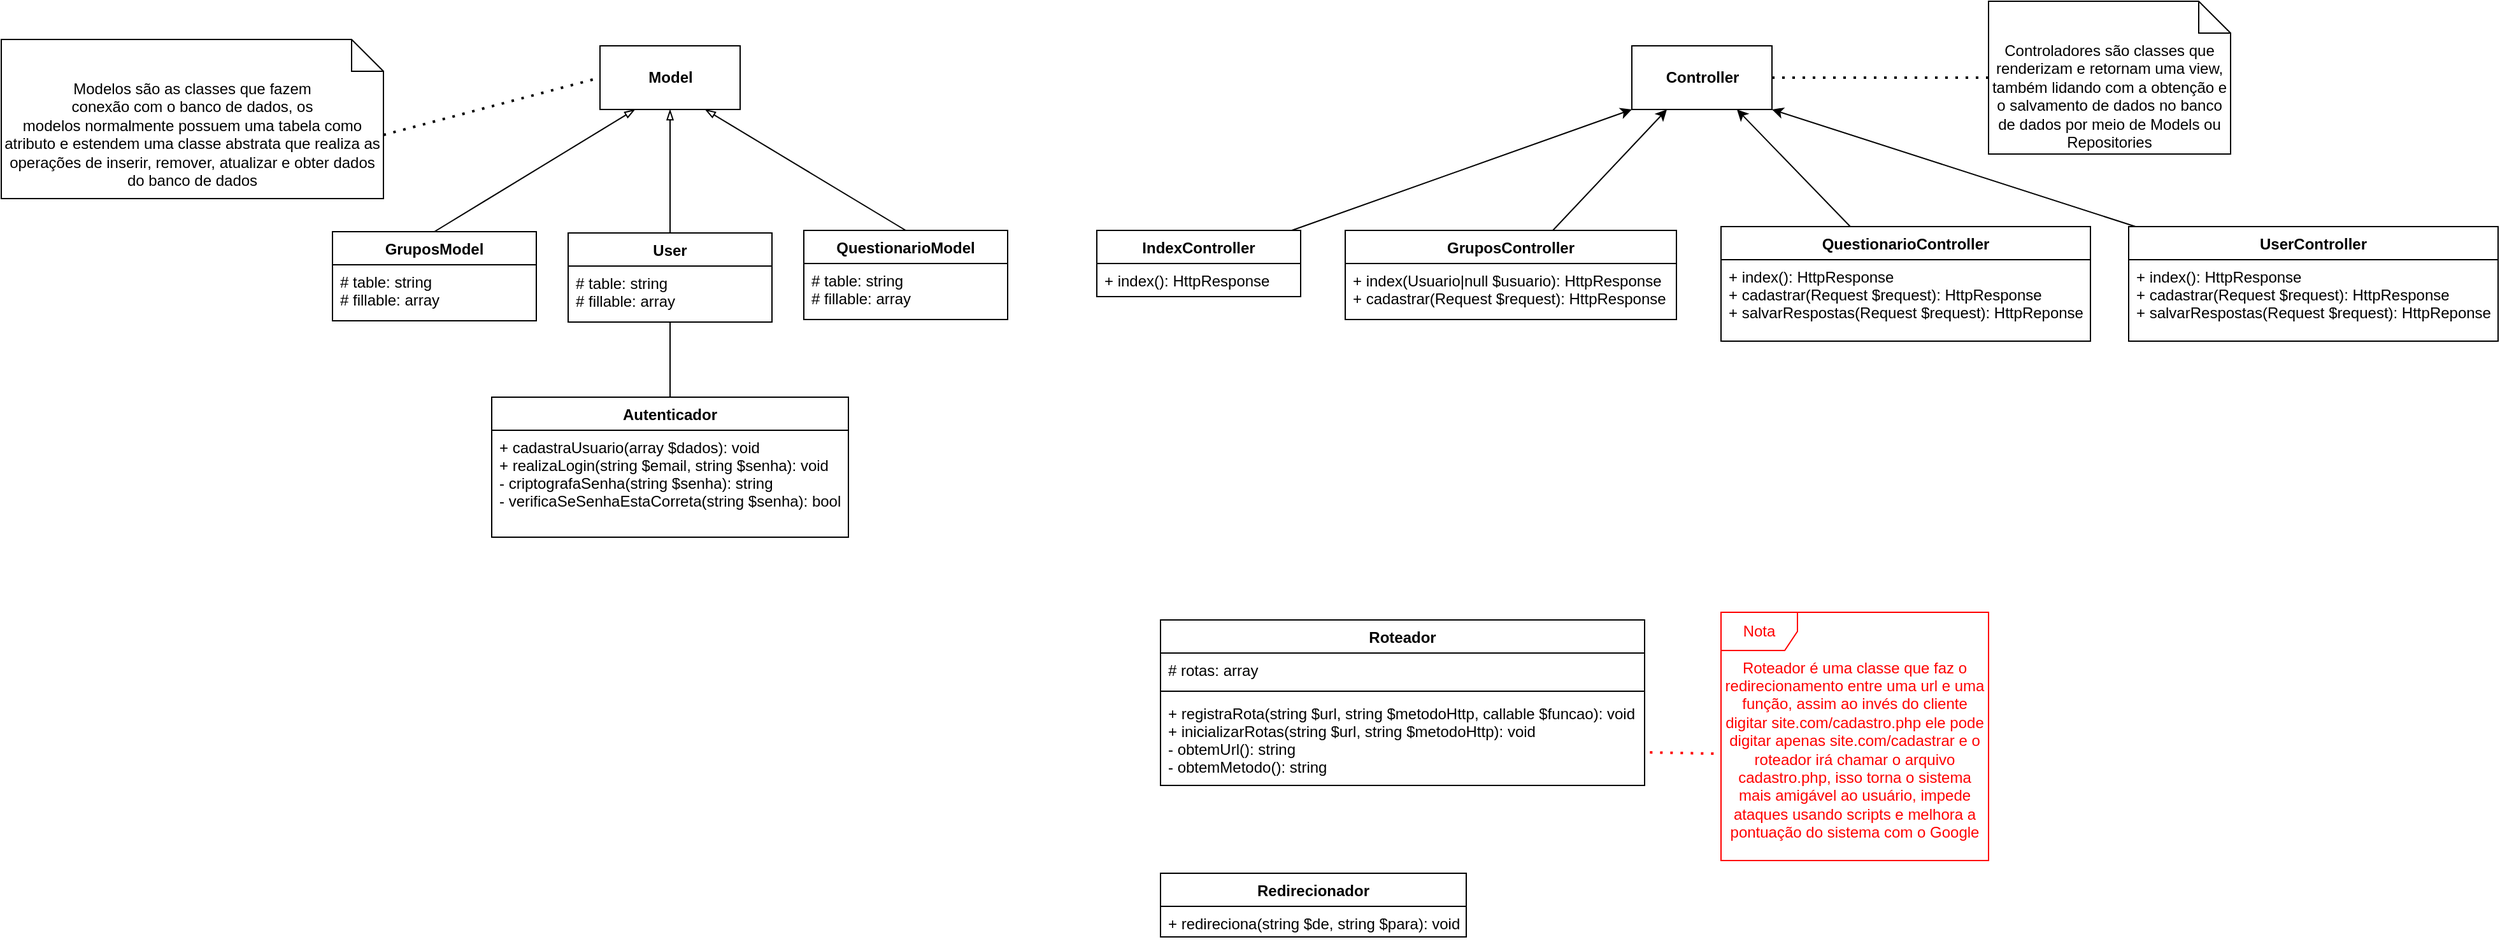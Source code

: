 <mxfile version="15.4.0" type="device"><diagram id="AtznXmaVAQkNEbKWmoS8" name="Página-1"><mxGraphModel dx="3307" dy="1440" grid="1" gridSize="10" guides="1" tooltips="1" connect="1" arrows="1" fold="1" page="1" pageScale="1" pageWidth="827" pageHeight="1169" math="0" shadow="0"><root><mxCell id="0"/><mxCell id="1" parent="0"/><mxCell id="llzI9REoWxfGJaRleYja-14" style="rounded=0;orthogonalLoop=1;jettySize=auto;html=1;exitX=0.5;exitY=0;exitDx=0;exitDy=0;entryX=0.25;entryY=1;entryDx=0;entryDy=0;endArrow=blockThin;endFill=0;" parent="1" source="llzI9REoWxfGJaRleYja-10" target="sop4DFbQc2MSbeX4ypm9-6" edge="1"><mxGeometry relative="1" as="geometry"><mxPoint x="277.5" y="100" as="targetPoint"/></mxGeometry></mxCell><mxCell id="llzI9REoWxfGJaRleYja-10" value="GruposModel" style="swimlane;fontStyle=1;align=center;verticalAlign=top;childLayout=stackLayout;horizontal=1;startSize=26;horizontalStack=0;resizeParent=1;resizeParentMax=0;resizeLast=0;collapsible=1;marginBottom=0;" parent="1" vertex="1"><mxGeometry x="40" y="181" width="160" height="70" as="geometry"/></mxCell><mxCell id="llzI9REoWxfGJaRleYja-11" value="# table: string&#10;# fillable: array" style="text;strokeColor=none;fillColor=none;align=left;verticalAlign=top;spacingLeft=4;spacingRight=4;overflow=hidden;rotatable=0;points=[[0,0.5],[1,0.5]];portConstraint=eastwest;" parent="llzI9REoWxfGJaRleYja-10" vertex="1"><mxGeometry y="26" width="160" height="44" as="geometry"/></mxCell><mxCell id="llzI9REoWxfGJaRleYja-17" style="rounded=0;orthogonalLoop=1;jettySize=auto;html=1;exitX=0.5;exitY=0;exitDx=0;exitDy=0;entryX=0.5;entryY=1;entryDx=0;entryDy=0;endArrow=blockThin;endFill=0;" parent="1" source="llzI9REoWxfGJaRleYja-15" target="sop4DFbQc2MSbeX4ypm9-6" edge="1"><mxGeometry relative="1" as="geometry"><mxPoint x="305" y="100" as="targetPoint"/></mxGeometry></mxCell><mxCell id="llzI9REoWxfGJaRleYja-39" style="edgeStyle=orthogonalEdgeStyle;rounded=0;orthogonalLoop=1;jettySize=auto;html=1;entryX=0.5;entryY=0;entryDx=0;entryDy=0;endArrow=none;endFill=0;" parent="1" source="llzI9REoWxfGJaRleYja-15" target="llzI9REoWxfGJaRleYja-34" edge="1"><mxGeometry relative="1" as="geometry"/></mxCell><mxCell id="llzI9REoWxfGJaRleYja-15" value="User" style="swimlane;fontStyle=1;align=center;verticalAlign=top;childLayout=stackLayout;horizontal=1;startSize=26;horizontalStack=0;resizeParent=1;resizeParentMax=0;resizeLast=0;collapsible=1;marginBottom=0;" parent="1" vertex="1"><mxGeometry x="225" y="182" width="160" height="70" as="geometry"/></mxCell><mxCell id="llzI9REoWxfGJaRleYja-16" value="# table: string&#10;# fillable: array" style="text;strokeColor=none;fillColor=none;align=left;verticalAlign=top;spacingLeft=4;spacingRight=4;overflow=hidden;rotatable=0;points=[[0,0.5],[1,0.5]];portConstraint=eastwest;" parent="llzI9REoWxfGJaRleYja-15" vertex="1"><mxGeometry y="26" width="160" height="44" as="geometry"/></mxCell><mxCell id="llzI9REoWxfGJaRleYja-26" style="edgeStyle=none;rounded=0;orthogonalLoop=1;jettySize=auto;html=1;exitX=0.5;exitY=0;exitDx=0;exitDy=0;entryX=0.75;entryY=1;entryDx=0;entryDy=0;endArrow=blockThin;endFill=0;" parent="1" source="llzI9REoWxfGJaRleYja-22" target="sop4DFbQc2MSbeX4ypm9-6" edge="1"><mxGeometry relative="1" as="geometry"><mxPoint x="332.5" y="100" as="targetPoint"/></mxGeometry></mxCell><mxCell id="llzI9REoWxfGJaRleYja-22" value="QuestionarioModel" style="swimlane;fontStyle=1;align=center;verticalAlign=top;childLayout=stackLayout;horizontal=1;startSize=26;horizontalStack=0;resizeParent=1;resizeParentMax=0;resizeLast=0;collapsible=1;marginBottom=0;" parent="1" vertex="1"><mxGeometry x="410" y="180" width="160" height="70" as="geometry"/></mxCell><mxCell id="llzI9REoWxfGJaRleYja-23" value="# table: string&#10;# fillable: array" style="text;strokeColor=none;fillColor=none;align=left;verticalAlign=top;spacingLeft=4;spacingRight=4;overflow=hidden;rotatable=0;points=[[0,0.5],[1,0.5]];portConstraint=eastwest;" parent="llzI9REoWxfGJaRleYja-22" vertex="1"><mxGeometry y="26" width="160" height="44" as="geometry"/></mxCell><mxCell id="llzI9REoWxfGJaRleYja-34" value="Autenticador" style="swimlane;fontStyle=1;align=center;verticalAlign=top;childLayout=stackLayout;horizontal=1;startSize=26;horizontalStack=0;resizeParent=1;resizeParentMax=0;resizeLast=0;collapsible=1;marginBottom=0;" parent="1" vertex="1"><mxGeometry x="165" y="311" width="280" height="110" as="geometry"/></mxCell><mxCell id="llzI9REoWxfGJaRleYja-37" value="+ cadastraUsuario(array $dados): void&#10;+ realizaLogin(string $email, string $senha): void&#10;- criptografaSenha(string $senha): string&#10;- verificaSeSenhaEstaCorreta(string $senha): bool" style="text;strokeColor=none;fillColor=none;align=left;verticalAlign=top;spacingLeft=4;spacingRight=4;overflow=hidden;rotatable=0;points=[[0,0.5],[1,0.5]];portConstraint=eastwest;" parent="llzI9REoWxfGJaRleYja-34" vertex="1"><mxGeometry y="26" width="280" height="84" as="geometry"/></mxCell><mxCell id="llzI9REoWxfGJaRleYja-40" value="Roteador" style="swimlane;fontStyle=1;align=center;verticalAlign=top;childLayout=stackLayout;horizontal=1;startSize=26;horizontalStack=0;resizeParent=1;resizeParentMax=0;resizeLast=0;collapsible=1;marginBottom=0;" parent="1" vertex="1"><mxGeometry x="690" y="486" width="380" height="130" as="geometry"/></mxCell><mxCell id="llzI9REoWxfGJaRleYja-41" value="# rotas: array" style="text;strokeColor=none;fillColor=none;align=left;verticalAlign=top;spacingLeft=4;spacingRight=4;overflow=hidden;rotatable=0;points=[[0,0.5],[1,0.5]];portConstraint=eastwest;" parent="llzI9REoWxfGJaRleYja-40" vertex="1"><mxGeometry y="26" width="380" height="26" as="geometry"/></mxCell><mxCell id="llzI9REoWxfGJaRleYja-42" value="" style="line;strokeWidth=1;fillColor=none;align=left;verticalAlign=middle;spacingTop=-1;spacingLeft=3;spacingRight=3;rotatable=0;labelPosition=right;points=[];portConstraint=eastwest;" parent="llzI9REoWxfGJaRleYja-40" vertex="1"><mxGeometry y="52" width="380" height="8" as="geometry"/></mxCell><mxCell id="llzI9REoWxfGJaRleYja-43" value="+ registraRota(string $url, string $metodoHttp, callable $funcao): void&#10;+ inicializarRotas(string $url, string $metodoHttp): void&#10;- obtemUrl(): string&#10;- obtemMetodo(): string&#10;" style="text;strokeColor=none;fillColor=none;align=left;verticalAlign=top;spacingLeft=4;spacingRight=4;overflow=hidden;rotatable=0;points=[[0,0.5],[1,0.5]];portConstraint=eastwest;" parent="llzI9REoWxfGJaRleYja-40" vertex="1"><mxGeometry y="60" width="380" height="70" as="geometry"/></mxCell><mxCell id="llzI9REoWxfGJaRleYja-44" value="Redirecionador" style="swimlane;fontStyle=1;align=center;verticalAlign=top;childLayout=stackLayout;horizontal=1;startSize=26;horizontalStack=0;resizeParent=1;resizeParentMax=0;resizeLast=0;collapsible=1;marginBottom=0;" parent="1" vertex="1"><mxGeometry x="690" y="685" width="240" height="50" as="geometry"/></mxCell><mxCell id="llzI9REoWxfGJaRleYja-47" value="+ redireciona(string $de, string $para): void&#10;" style="text;strokeColor=none;fillColor=none;align=left;verticalAlign=top;spacingLeft=4;spacingRight=4;overflow=hidden;rotatable=0;points=[[0,0.5],[1,0.5]];portConstraint=eastwest;" parent="llzI9REoWxfGJaRleYja-44" vertex="1"><mxGeometry y="26" width="240" height="24" as="geometry"/></mxCell><mxCell id="llzI9REoWxfGJaRleYja-54" value="" style="endArrow=none;dashed=1;html=1;dashPattern=1 3;strokeWidth=2;exitX=0;exitY=0;exitDx=300;exitDy=75;strokeColor=#000000;exitPerimeter=0;entryX=0;entryY=0.5;entryDx=0;entryDy=0;" parent="1" source="sop4DFbQc2MSbeX4ypm9-4" target="sop4DFbQc2MSbeX4ypm9-6" edge="1"><mxGeometry width="50" height="50" relative="1" as="geometry"><mxPoint x="70" y="61" as="sourcePoint"/><mxPoint x="250" y="83" as="targetPoint"/></mxGeometry></mxCell><mxCell id="llzI9REoWxfGJaRleYja-57" value="Nota" style="shape=umlFrame;whiteSpace=wrap;html=1;fontColor=#FF0000;strokeColor=#FF0000;" parent="1" vertex="1"><mxGeometry x="1130" y="480" width="210" height="195" as="geometry"/></mxCell><mxCell id="llzI9REoWxfGJaRleYja-58" value="Roteador é uma classe que faz o redirecionamento entre uma url e uma função, assim ao invés do cliente digitar site.com/cadastro.php ele pode digitar apenas site.com/cadastrar e o roteador irá chamar o arquivo cadastro.php, isso torna o sistema mais amigável ao usuário, impede ataques usando scripts e melhora a pontuação do sistema com o Google" style="text;html=1;strokeColor=none;fillColor=none;align=center;verticalAlign=middle;whiteSpace=wrap;rounded=0;fontColor=#FF0000;" parent="1" vertex="1"><mxGeometry x="1130" y="520" width="210" height="135" as="geometry"/></mxCell><mxCell id="llzI9REoWxfGJaRleYja-59" value="" style="endArrow=none;dashed=1;html=1;dashPattern=1 3;strokeWidth=2;exitX=1.011;exitY=0.629;exitDx=0;exitDy=0;entryX=-0.001;entryY=0.527;entryDx=0;entryDy=0;strokeColor=#FF0000;exitPerimeter=0;entryPerimeter=0;" parent="1" source="llzI9REoWxfGJaRleYja-43" target="llzI9REoWxfGJaRleYja-58" edge="1"><mxGeometry width="50" height="50" relative="1" as="geometry"><mxPoint x="1090" y="709.39" as="sourcePoint"/><mxPoint x="1311.61" y="708.996" as="targetPoint"/></mxGeometry></mxCell><mxCell id="llzI9REoWxfGJaRleYja-60" value="" style="endArrow=none;dashed=1;html=1;dashPattern=1 3;strokeWidth=2;exitX=1;exitY=0.5;exitDx=0;exitDy=0;entryX=0;entryY=0.5;entryDx=0;entryDy=0;strokeColor=#000000;entryPerimeter=0;" parent="1" source="sop4DFbQc2MSbeX4ypm9-7" target="sop4DFbQc2MSbeX4ypm9-5" edge="1"><mxGeometry width="50" height="50" relative="1" as="geometry"><mxPoint x="850" y="79" as="sourcePoint"/><mxPoint x="949.37" y="77.485" as="targetPoint"/></mxGeometry></mxCell><mxCell id="sop4DFbQc2MSbeX4ypm9-4" value="Modelos são as classes que fazem&lt;br&gt;conexão com o banco de dados, os&lt;br&gt;modelos normalmente possuem uma tabela como atributo e estendem uma classe abstrata que realiza as operações de inserir, remover, atualizar e obter dados do banco de dados" style="shape=note2;boundedLbl=1;whiteSpace=wrap;html=1;size=25;verticalAlign=top;align=center;" vertex="1" parent="1"><mxGeometry x="-220" y="30" width="300" height="125" as="geometry"/></mxCell><mxCell id="sop4DFbQc2MSbeX4ypm9-5" value="Controladores são classes que&lt;br&gt;renderizam e retornam uma view, também lidando com a obtenção e o salvamento de dados no banco de dados por meio de Models ou Repositories" style="shape=note2;boundedLbl=1;whiteSpace=wrap;html=1;size=25;verticalAlign=top;align=center;" vertex="1" parent="1"><mxGeometry x="1340" width="190" height="120" as="geometry"/></mxCell><mxCell id="sop4DFbQc2MSbeX4ypm9-6" value="&lt;b&gt;Model&lt;/b&gt;" style="html=1;" vertex="1" parent="1"><mxGeometry x="250" y="35" width="110" height="50" as="geometry"/></mxCell><mxCell id="sop4DFbQc2MSbeX4ypm9-7" value="&lt;b&gt;Controller&lt;/b&gt;" style="html=1;" vertex="1" parent="1"><mxGeometry x="1060" y="35" width="110" height="50" as="geometry"/></mxCell><mxCell id="sop4DFbQc2MSbeX4ypm9-24" style="edgeStyle=none;rounded=0;orthogonalLoop=1;jettySize=auto;html=1;entryX=0;entryY=1;entryDx=0;entryDy=0;strokeColor=#000000;" edge="1" parent="1" source="sop4DFbQc2MSbeX4ypm9-8" target="sop4DFbQc2MSbeX4ypm9-7"><mxGeometry relative="1" as="geometry"/></mxCell><mxCell id="sop4DFbQc2MSbeX4ypm9-8" value="IndexController" style="swimlane;fontStyle=1;align=center;verticalAlign=top;childLayout=stackLayout;horizontal=1;startSize=26;horizontalStack=0;resizeParent=1;resizeParentMax=0;resizeLast=0;collapsible=1;marginBottom=0;" vertex="1" parent="1"><mxGeometry x="640" y="180" width="160" height="52" as="geometry"/></mxCell><mxCell id="sop4DFbQc2MSbeX4ypm9-11" value="+ index(): HttpResponse" style="text;strokeColor=none;fillColor=none;align=left;verticalAlign=top;spacingLeft=4;spacingRight=4;overflow=hidden;rotatable=0;points=[[0,0.5],[1,0.5]];portConstraint=eastwest;" vertex="1" parent="sop4DFbQc2MSbeX4ypm9-8"><mxGeometry y="26" width="160" height="26" as="geometry"/></mxCell><mxCell id="sop4DFbQc2MSbeX4ypm9-25" style="edgeStyle=none;rounded=0;orthogonalLoop=1;jettySize=auto;html=1;entryX=0.25;entryY=1;entryDx=0;entryDy=0;strokeColor=#000000;" edge="1" parent="1" source="sop4DFbQc2MSbeX4ypm9-12" target="sop4DFbQc2MSbeX4ypm9-7"><mxGeometry relative="1" as="geometry"/></mxCell><mxCell id="sop4DFbQc2MSbeX4ypm9-12" value="GruposController" style="swimlane;fontStyle=1;align=center;verticalAlign=top;childLayout=stackLayout;horizontal=1;startSize=26;horizontalStack=0;resizeParent=1;resizeParentMax=0;resizeLast=0;collapsible=1;marginBottom=0;" vertex="1" parent="1"><mxGeometry x="835" y="180" width="260" height="70" as="geometry"/></mxCell><mxCell id="sop4DFbQc2MSbeX4ypm9-15" value="+ index(Usuario|null $usuario): HttpResponse&#10;+ cadastrar(Request $request): HttpResponse" style="text;strokeColor=none;fillColor=none;align=left;verticalAlign=top;spacingLeft=4;spacingRight=4;overflow=hidden;rotatable=0;points=[[0,0.5],[1,0.5]];portConstraint=eastwest;" vertex="1" parent="sop4DFbQc2MSbeX4ypm9-12"><mxGeometry y="26" width="260" height="44" as="geometry"/></mxCell><mxCell id="sop4DFbQc2MSbeX4ypm9-27" style="edgeStyle=none;rounded=0;orthogonalLoop=1;jettySize=auto;html=1;entryX=0.75;entryY=1;entryDx=0;entryDy=0;strokeColor=#000000;" edge="1" parent="1" source="sop4DFbQc2MSbeX4ypm9-19" target="sop4DFbQc2MSbeX4ypm9-7"><mxGeometry relative="1" as="geometry"/></mxCell><mxCell id="sop4DFbQc2MSbeX4ypm9-19" value="QuestionarioController" style="swimlane;fontStyle=1;align=center;verticalAlign=top;childLayout=stackLayout;horizontal=1;startSize=26;horizontalStack=0;resizeParent=1;resizeParentMax=0;resizeLast=0;collapsible=1;marginBottom=0;" vertex="1" parent="1"><mxGeometry x="1130" y="177" width="290" height="90" as="geometry"/></mxCell><mxCell id="sop4DFbQc2MSbeX4ypm9-20" value="+ index(): HttpResponse&#10;+ cadastrar(Request $request): HttpResponse&#10;+ salvarRespostas(Request $request): HttpReponse" style="text;strokeColor=none;fillColor=none;align=left;verticalAlign=top;spacingLeft=4;spacingRight=4;overflow=hidden;rotatable=0;points=[[0,0.5],[1,0.5]];portConstraint=eastwest;" vertex="1" parent="sop4DFbQc2MSbeX4ypm9-19"><mxGeometry y="26" width="290" height="64" as="geometry"/></mxCell><mxCell id="sop4DFbQc2MSbeX4ypm9-26" style="edgeStyle=none;rounded=0;orthogonalLoop=1;jettySize=auto;html=1;entryX=1;entryY=1;entryDx=0;entryDy=0;strokeColor=#000000;" edge="1" parent="1" source="sop4DFbQc2MSbeX4ypm9-22" target="sop4DFbQc2MSbeX4ypm9-7"><mxGeometry relative="1" as="geometry"/></mxCell><mxCell id="sop4DFbQc2MSbeX4ypm9-22" value="UserController" style="swimlane;fontStyle=1;align=center;verticalAlign=top;childLayout=stackLayout;horizontal=1;startSize=26;horizontalStack=0;resizeParent=1;resizeParentMax=0;resizeLast=0;collapsible=1;marginBottom=0;" vertex="1" parent="1"><mxGeometry x="1450" y="177" width="290" height="90" as="geometry"/></mxCell><mxCell id="sop4DFbQc2MSbeX4ypm9-23" value="+ index(): HttpResponse&#10;+ cadastrar(Request $request): HttpResponse&#10;+ salvarRespostas(Request $request): HttpReponse" style="text;strokeColor=none;fillColor=none;align=left;verticalAlign=top;spacingLeft=4;spacingRight=4;overflow=hidden;rotatable=0;points=[[0,0.5],[1,0.5]];portConstraint=eastwest;" vertex="1" parent="sop4DFbQc2MSbeX4ypm9-22"><mxGeometry y="26" width="290" height="64" as="geometry"/></mxCell></root></mxGraphModel></diagram></mxfile>